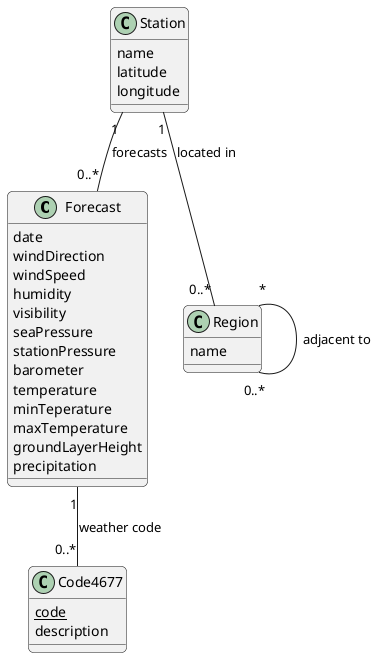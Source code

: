 @startuml "Livl Weather"

skinparam roundcorner 10

class Forecast {
    date
    windDirection
    windSpeed
    humidity
    visibility
    seaPressure
    stationPressure
    barometer
    temperature
    minTeperature
    maxTemperature
    groundLayerHeight
    precipitation
}

class Station {
    name
    latitude
    longitude
}

class Region {
    name
}

class Code4677 {
    {static}code
    description
}

Station "1" -- "0..*" Forecast : forecasts
Station "1" -- "0..*" Region : located in

Region "*" -- "0..*" Region : adjacent to

Forecast "1" -- "0..*" Code4677 : weather code

@enduml
